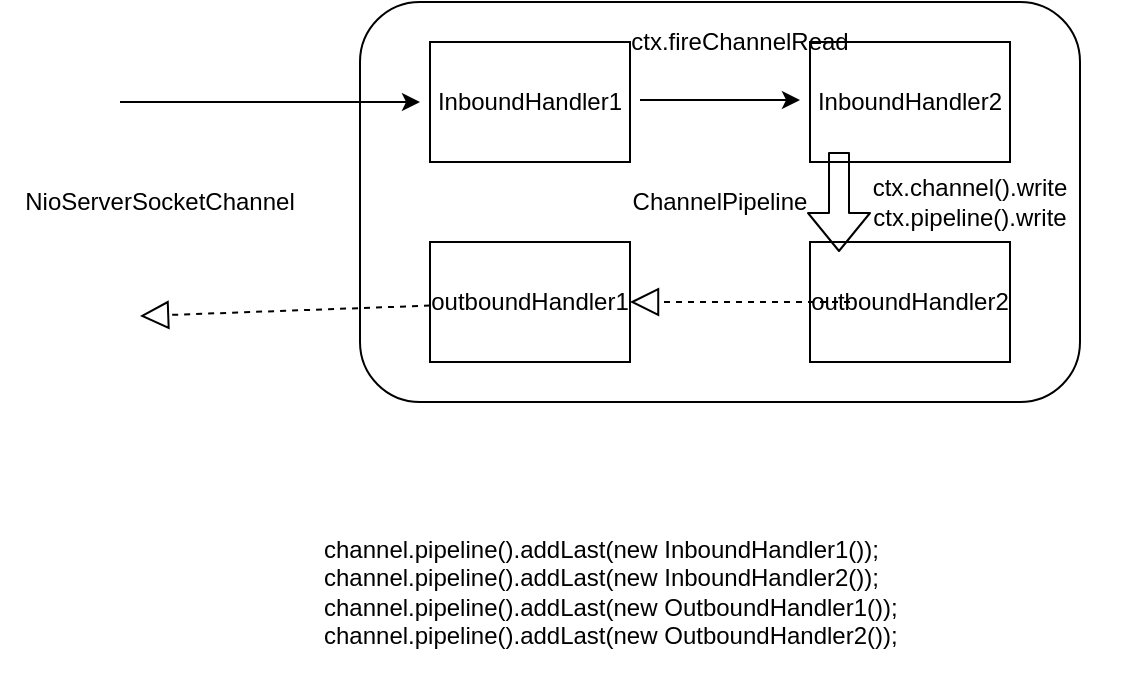 <mxfile version="10.6.1" type="github"><diagram id="fBD2aqZg8Hcns5TgKAdZ" name="第 1 页"><mxGraphModel dx="840" dy="484" grid="1" gridSize="10" guides="1" tooltips="1" connect="1" arrows="1" fold="1" page="1" pageScale="1" pageWidth="827" pageHeight="1169" math="0" shadow="0"><root><mxCell id="0"/><mxCell id="1" parent="0"/><mxCell id="MoPjPCtbB1hGpL0K7FEd-1" value="ChannelPipeline" style="rounded=1;whiteSpace=wrap;html=1;" parent="1" vertex="1"><mxGeometry x="270" y="120" width="360" height="200" as="geometry"/></mxCell><mxCell id="MoPjPCtbB1hGpL0K7FEd-2" value="NioServerSocketChannel" style="text;html=1;strokeColor=none;fillColor=none;align=center;verticalAlign=middle;whiteSpace=wrap;rounded=0;" parent="1" vertex="1"><mxGeometry x="90" y="210" width="160" height="20" as="geometry"/></mxCell><mxCell id="MoPjPCtbB1hGpL0K7FEd-3" value="InboundHandler1" style="rounded=0;whiteSpace=wrap;html=1;" parent="1" vertex="1"><mxGeometry x="305" y="140" width="100" height="60" as="geometry"/></mxCell><mxCell id="MoPjPCtbB1hGpL0K7FEd-4" value="InboundHandler2" style="rounded=0;whiteSpace=wrap;html=1;" parent="1" vertex="1"><mxGeometry x="495" y="140" width="100" height="60" as="geometry"/></mxCell><mxCell id="MoPjPCtbB1hGpL0K7FEd-5" value="outboundHandler1" style="rounded=0;whiteSpace=wrap;html=1;" parent="1" vertex="1"><mxGeometry x="305" y="240" width="100" height="60" as="geometry"/></mxCell><mxCell id="MoPjPCtbB1hGpL0K7FEd-6" value="outboundHandler2" style="rounded=0;whiteSpace=wrap;html=1;" parent="1" vertex="1"><mxGeometry x="495" y="240" width="100" height="60" as="geometry"/></mxCell><mxCell id="MoPjPCtbB1hGpL0K7FEd-7" value="" style="endArrow=classic;html=1;" parent="1" edge="1"><mxGeometry width="50" height="50" relative="1" as="geometry"><mxPoint x="150" y="170" as="sourcePoint"/><mxPoint x="300" y="170" as="targetPoint"/></mxGeometry></mxCell><mxCell id="MoPjPCtbB1hGpL0K7FEd-8" value="" style="endArrow=classic;html=1;" parent="1" edge="1"><mxGeometry width="50" height="50" relative="1" as="geometry"><mxPoint x="410" y="169" as="sourcePoint"/><mxPoint x="490" y="169" as="targetPoint"/></mxGeometry></mxCell><mxCell id="MoPjPCtbB1hGpL0K7FEd-9" value="" style="endArrow=block;dashed=1;endFill=0;endSize=12;html=1;" parent="1" source="MoPjPCtbB1hGpL0K7FEd-5" edge="1"><mxGeometry width="160" relative="1" as="geometry"><mxPoint x="90" y="340" as="sourcePoint"/><mxPoint x="160" y="277" as="targetPoint"/></mxGeometry></mxCell><mxCell id="MoPjPCtbB1hGpL0K7FEd-10" value="" style="endArrow=block;dashed=1;endFill=0;endSize=12;html=1;exitX=0;exitY=0.785;exitDx=0;exitDy=0;exitPerimeter=0;" parent="1" edge="1"><mxGeometry width="160" relative="1" as="geometry"><mxPoint x="515" y="270" as="sourcePoint"/><mxPoint x="405" y="270" as="targetPoint"/></mxGeometry></mxCell><mxCell id="MoPjPCtbB1hGpL0K7FEd-14" value="&lt;div&gt;channel.pipeline().addLast(new InboundHandler1());&lt;/div&gt;&lt;div&gt;channel.pipeline().addLast(new InboundHandler2());&lt;/div&gt;&lt;div&gt;channel.pipeline().addLast(new OutboundHandler1());&lt;/div&gt;&lt;div&gt;channel.pipeline().addLast(new OutboundHandler2());&lt;/div&gt;" style="text;html=1;strokeColor=none;fillColor=none;align=left;verticalAlign=middle;whiteSpace=wrap;rounded=0;" parent="1" vertex="1"><mxGeometry x="250" y="370" width="400" height="90" as="geometry"/></mxCell><mxCell id="15sTccEu5oNwHQtBicQs-2" value="ctx.fireChannelRead" style="text;html=1;strokeColor=none;fillColor=none;align=center;verticalAlign=middle;whiteSpace=wrap;rounded=0;" vertex="1" parent="1"><mxGeometry x="390" y="130" width="140" height="20" as="geometry"/></mxCell><mxCell id="15sTccEu5oNwHQtBicQs-3" value="ctx.channel().write&lt;br&gt;ctx.pipeline().write&lt;br&gt;" style="text;html=1;strokeColor=none;fillColor=none;align=center;verticalAlign=middle;whiteSpace=wrap;rounded=0;" vertex="1" parent="1"><mxGeometry x="510" y="210" width="130" height="20" as="geometry"/></mxCell><mxCell id="15sTccEu5oNwHQtBicQs-4" value="" style="shape=flexArrow;endArrow=classic;html=1;" edge="1" parent="1"><mxGeometry width="50" height="50" relative="1" as="geometry"><mxPoint x="509.5" y="195" as="sourcePoint"/><mxPoint x="509.5" y="245" as="targetPoint"/></mxGeometry></mxCell></root></mxGraphModel></diagram></mxfile>